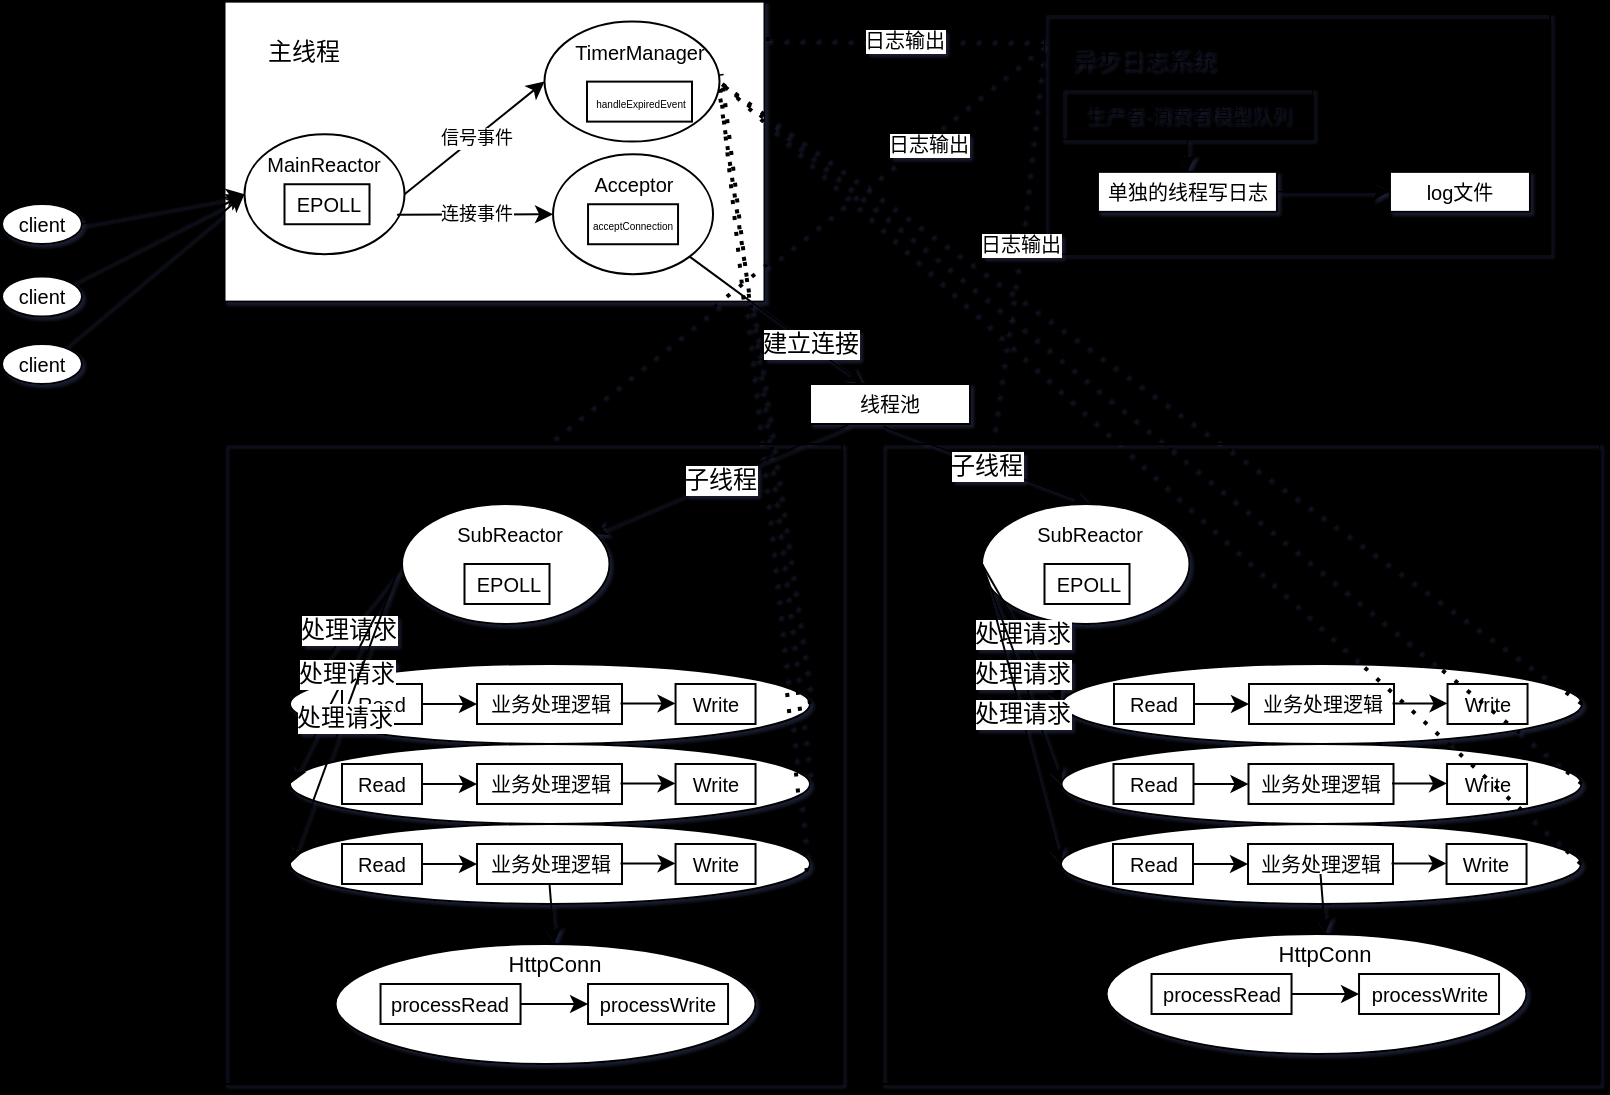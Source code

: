 <mxfile>
    <diagram id="pqvxhkpArTvSjxSy0hgP" name="第 1 页">
        <mxGraphModel dx="969" dy="561" grid="1" gridSize="10" guides="1" tooltips="1" connect="1" arrows="1" fold="1" page="1" pageScale="1" pageWidth="827" pageHeight="1169" background="#000000" math="0" shadow="1">
            <root>
                <mxCell id="0"/>
                <mxCell id="1" parent="0"/>
                <mxCell id="3" value="" style="rounded=0;whiteSpace=wrap;html=1;" parent="1" vertex="1">
                    <mxGeometry x="121.25" y="28.81" width="270" height="150" as="geometry"/>
                </mxCell>
                <mxCell id="4" value="主线程" style="text;strokeColor=none;align=center;fillColor=none;html=1;verticalAlign=middle;whiteSpace=wrap;rounded=0;" parent="1" vertex="1">
                    <mxGeometry x="131.25" y="38.81" width="60" height="30" as="geometry"/>
                </mxCell>
                <mxCell id="21" value="" style="ellipse;whiteSpace=wrap;html=1;rounded=0;" parent="1" vertex="1">
                    <mxGeometry x="131.25" y="95.12" width="80" height="60" as="geometry"/>
                </mxCell>
                <mxCell id="22" value="&lt;font style=&quot;font-size: 10px;&quot;&gt;MainReactor&lt;/font&gt;" style="text;strokeColor=none;align=center;fillColor=none;html=1;verticalAlign=middle;whiteSpace=wrap;rounded=0;fontSize=9;" parent="1" vertex="1">
                    <mxGeometry x="131.25" y="95.12" width="80" height="30" as="geometry"/>
                </mxCell>
                <mxCell id="23" value="" style="rounded=0;whiteSpace=wrap;html=1;fontSize=9;" parent="1" vertex="1">
                    <mxGeometry x="151.25" y="120.12" width="42.5" height="20" as="geometry"/>
                </mxCell>
                <mxCell id="24" value="&lt;font style=&quot;font-size: 10px;&quot;&gt;EPOLL&lt;/font&gt;" style="text;html=1;align=center;verticalAlign=middle;resizable=0;points=[];autosize=1;strokeColor=none;fillColor=none;fontSize=9;rounded=0;" parent="1" vertex="1">
                    <mxGeometry x="142.5" y="115.12" width="60" height="30" as="geometry"/>
                </mxCell>
                <mxCell id="25" value="" style="endArrow=classic;html=1;fontSize=9;exitX=0.954;exitY=0.67;exitDx=0;exitDy=0;exitPerimeter=0;rounded=0;" parent="1" source="21" target="27" edge="1">
                    <mxGeometry relative="1" as="geometry">
                        <mxPoint x="221.25" y="224.31" as="sourcePoint"/>
                        <mxPoint x="370.53" y="198.81" as="targetPoint"/>
                    </mxGeometry>
                </mxCell>
                <mxCell id="26" value="连接事件" style="edgeLabel;resizable=0;html=1;align=center;verticalAlign=middle;fontSize=9;rounded=0;" parent="25" connectable="0" vertex="1">
                    <mxGeometry relative="1" as="geometry"/>
                </mxCell>
                <mxCell id="27" value="" style="ellipse;whiteSpace=wrap;html=1;fontSize=9;rounded=0;" parent="1" vertex="1">
                    <mxGeometry x="285.52" y="105.12" width="80" height="60" as="geometry"/>
                </mxCell>
                <mxCell id="28" value="" style="ellipse;whiteSpace=wrap;html=1;fontSize=9;rounded=0;" parent="1" vertex="1">
                    <mxGeometry x="281.25" y="38.81" width="87.5" height="60" as="geometry"/>
                </mxCell>
                <mxCell id="29" value="" style="endArrow=classic;html=1;fontSize=9;exitX=1;exitY=0.5;exitDx=0;exitDy=0;entryX=0;entryY=0.5;entryDx=0;entryDy=0;rounded=0;" parent="1" source="21" target="28" edge="1">
                    <mxGeometry relative="1" as="geometry">
                        <mxPoint x="291.25" y="138.81" as="sourcePoint"/>
                        <mxPoint x="391.25" y="138.81" as="targetPoint"/>
                    </mxGeometry>
                </mxCell>
                <mxCell id="30" value="信号事件" style="edgeLabel;resizable=0;html=1;align=center;verticalAlign=middle;fontSize=9;rounded=0;" parent="29" connectable="0" vertex="1">
                    <mxGeometry relative="1" as="geometry"/>
                </mxCell>
                <mxCell id="31" value="&lt;font style=&quot;font-size: 10px;&quot;&gt;Acceptor&lt;/font&gt;" style="text;strokeColor=none;align=center;fillColor=none;html=1;verticalAlign=middle;whiteSpace=wrap;rounded=0;fontSize=9;" parent="1" vertex="1">
                    <mxGeometry x="285.52" y="105.12" width="80" height="30" as="geometry"/>
                </mxCell>
                <mxCell id="33" value="&lt;font style=&quot;font-size: 5px;&quot;&gt;acceptConnection&lt;/font&gt;" style="rounded=0;whiteSpace=wrap;html=1;fontSize=9;" parent="1" vertex="1">
                    <mxGeometry x="303.02" y="130.12" width="45" height="20" as="geometry"/>
                </mxCell>
                <mxCell id="34" value="&lt;font style=&quot;font-size: 10px;&quot;&gt;TimerManager&lt;/font&gt;" style="text;strokeColor=none;align=center;fillColor=none;html=1;verticalAlign=middle;whiteSpace=wrap;rounded=0;fontSize=9;" parent="1" vertex="1">
                    <mxGeometry x="288.75" y="38.81" width="80" height="30" as="geometry"/>
                </mxCell>
                <mxCell id="35" value="&lt;font style=&quot;font-size: 5px;&quot;&gt;handleExpiredEvent&lt;/font&gt;" style="rounded=0;whiteSpace=wrap;html=1;fontSize=9;" parent="1" vertex="1">
                    <mxGeometry x="302.5" y="68.81" width="52.5" height="20" as="geometry"/>
                </mxCell>
                <mxCell id="37" value="&lt;div style=&quot;&quot;&gt;&lt;span style=&quot;background-color: initial;&quot;&gt;&lt;font style=&quot;font-size: 10px;&quot;&gt;线程池&lt;/font&gt;&lt;/span&gt;&lt;/div&gt;" style="rounded=0;whiteSpace=wrap;html=1;fontSize=5;direction=south;align=center;verticalAlign=middle;" parent="1" vertex="1">
                    <mxGeometry x="414" y="220" width="80" height="20" as="geometry"/>
                </mxCell>
                <mxCell id="41" value="" style="endArrow=classic;html=1;fontSize=12;exitX=1;exitY=1;exitDx=0;exitDy=0;rounded=0;" parent="1" source="27" target="37" edge="1">
                    <mxGeometry relative="1" as="geometry">
                        <mxPoint x="394.27" y="236.31" as="sourcePoint"/>
                        <mxPoint x="494.27" y="236.31" as="targetPoint"/>
                    </mxGeometry>
                </mxCell>
                <mxCell id="42" value="建立连接" style="edgeLabel;resizable=0;html=1;align=center;verticalAlign=middle;fontSize=12;rounded=0;" parent="41" connectable="0" vertex="1">
                    <mxGeometry relative="1" as="geometry">
                        <mxPoint x="17" y="12" as="offset"/>
                    </mxGeometry>
                </mxCell>
                <mxCell id="45" value="" style="endArrow=classic;html=1;fontSize=12;exitX=1;exitY=0.75;exitDx=0;exitDy=0;entryX=1;entryY=0.5;entryDx=0;entryDy=0;rounded=0;" parent="1" source="37" target="50" edge="1">
                    <mxGeometry relative="1" as="geometry">
                        <mxPoint x="360" y="270" as="sourcePoint"/>
                        <mxPoint x="280" y="280" as="targetPoint"/>
                    </mxGeometry>
                </mxCell>
                <mxCell id="46" value="子线程" style="edgeLabel;resizable=0;html=1;align=center;verticalAlign=middle;fontSize=12;rounded=0;" parent="45" connectable="0" vertex="1">
                    <mxGeometry relative="1" as="geometry"/>
                </mxCell>
                <mxCell id="47" value="" style="endArrow=classic;html=1;fontSize=12;exitX=1.061;exitY=0.543;exitDx=0;exitDy=0;exitPerimeter=0;entryX=0.5;entryY=0;entryDx=0;entryDy=0;rounded=0;" parent="1" source="37" target="54" edge="1">
                    <mxGeometry relative="1" as="geometry">
                        <mxPoint x="470" y="250" as="sourcePoint"/>
                        <mxPoint x="560" y="280" as="targetPoint"/>
                    </mxGeometry>
                </mxCell>
                <mxCell id="48" value="子线程" style="edgeLabel;resizable=0;html=1;align=center;verticalAlign=middle;fontSize=12;rounded=0;" parent="47" connectable="0" vertex="1">
                    <mxGeometry relative="1" as="geometry"/>
                </mxCell>
                <mxCell id="49" value="" style="ellipse;whiteSpace=wrap;html=1;fontSize=12;rounded=0;" parent="1" vertex="1">
                    <mxGeometry x="210" y="280" width="103.75" height="60" as="geometry"/>
                </mxCell>
                <mxCell id="50" value="&lt;font style=&quot;font-size: 10px;&quot;&gt;SubReactor&lt;/font&gt;" style="text;strokeColor=none;align=center;fillColor=none;html=1;verticalAlign=middle;whiteSpace=wrap;rounded=0;fontSize=9;" parent="1" vertex="1">
                    <mxGeometry x="223.75" y="280" width="80" height="30" as="geometry"/>
                </mxCell>
                <mxCell id="51" value="" style="rounded=0;whiteSpace=wrap;html=1;fontSize=9;" parent="1" vertex="1">
                    <mxGeometry x="241.25" y="310" width="42.5" height="20" as="geometry"/>
                </mxCell>
                <mxCell id="52" value="&lt;font style=&quot;font-size: 10px;&quot;&gt;EPOLL&lt;/font&gt;" style="text;html=1;align=center;verticalAlign=middle;resizable=0;points=[];autosize=1;strokeColor=none;fillColor=none;fontSize=9;rounded=0;" parent="1" vertex="1">
                    <mxGeometry x="232.5" y="305" width="60" height="30" as="geometry"/>
                </mxCell>
                <mxCell id="53" value="" style="ellipse;whiteSpace=wrap;html=1;fontSize=12;rounded=0;" parent="1" vertex="1">
                    <mxGeometry x="500" y="280" width="103.75" height="60" as="geometry"/>
                </mxCell>
                <mxCell id="54" value="&lt;font style=&quot;font-size: 10px;&quot;&gt;SubReactor&lt;/font&gt;" style="text;strokeColor=none;align=center;fillColor=none;html=1;verticalAlign=middle;whiteSpace=wrap;rounded=0;fontSize=9;" parent="1" vertex="1">
                    <mxGeometry x="513.75" y="280" width="80" height="30" as="geometry"/>
                </mxCell>
                <mxCell id="55" value="" style="rounded=0;whiteSpace=wrap;html=1;fontSize=9;" parent="1" vertex="1">
                    <mxGeometry x="531.25" y="310" width="42.5" height="20" as="geometry"/>
                </mxCell>
                <mxCell id="56" value="&lt;font style=&quot;font-size: 10px;&quot;&gt;EPOLL&lt;/font&gt;" style="text;html=1;align=center;verticalAlign=middle;resizable=0;points=[];autosize=1;strokeColor=none;fillColor=none;fontSize=9;rounded=0;" parent="1" vertex="1">
                    <mxGeometry x="522.5" y="305" width="60" height="30" as="geometry"/>
                </mxCell>
                <mxCell id="58" value="处理请求" style="endArrow=classic;html=1;fontSize=12;exitX=0;exitY=0.5;exitDx=0;exitDy=0;entryX=0.01;entryY=0.406;entryDx=0;entryDy=0;entryPerimeter=0;rounded=0;" parent="1" source="49" target="60" edge="1">
                    <mxGeometry relative="1" as="geometry">
                        <mxPoint x="360" y="310" as="sourcePoint"/>
                        <mxPoint x="160" y="360" as="targetPoint"/>
                    </mxGeometry>
                </mxCell>
                <mxCell id="60" value="" style="ellipse;whiteSpace=wrap;html=1;fontSize=12;rounded=0;" parent="1" vertex="1">
                    <mxGeometry x="154" y="360" width="260" height="40" as="geometry"/>
                </mxCell>
                <mxCell id="61" value="&lt;font style=&quot;font-size: 10px;&quot;&gt;Read&lt;/font&gt;" style="rounded=0;whiteSpace=wrap;html=1;fontSize=12;" parent="1" vertex="1">
                    <mxGeometry x="180" y="370" width="40" height="20" as="geometry"/>
                </mxCell>
                <mxCell id="62" value="" style="endArrow=classic;html=1;fontSize=10;exitX=1;exitY=0.5;exitDx=0;exitDy=0;entryX=0;entryY=0.5;entryDx=0;entryDy=0;rounded=0;" parent="1" source="61" target="63" edge="1">
                    <mxGeometry width="50" height="50" relative="1" as="geometry">
                        <mxPoint x="380" y="340" as="sourcePoint"/>
                        <mxPoint x="430" y="290" as="targetPoint"/>
                    </mxGeometry>
                </mxCell>
                <mxCell id="63" value="&lt;font style=&quot;font-size: 10px;&quot;&gt;业务处理逻辑&lt;/font&gt;" style="rounded=0;whiteSpace=wrap;html=1;fontSize=12;" parent="1" vertex="1">
                    <mxGeometry x="247.5" y="370" width="72.5" height="20" as="geometry"/>
                </mxCell>
                <mxCell id="64" value="&lt;font style=&quot;font-size: 10px;&quot;&gt;Write&lt;/font&gt;" style="rounded=0;whiteSpace=wrap;html=1;fontSize=12;" parent="1" vertex="1">
                    <mxGeometry x="346.77" y="370" width="40" height="20" as="geometry"/>
                </mxCell>
                <mxCell id="65" value="" style="endArrow=classic;html=1;fontSize=10;exitX=1;exitY=0.5;exitDx=0;exitDy=0;entryX=0;entryY=0.5;entryDx=0;entryDy=0;rounded=0;" parent="1" edge="1">
                    <mxGeometry width="50" height="50" relative="1" as="geometry">
                        <mxPoint x="319.27" y="379.72" as="sourcePoint"/>
                        <mxPoint x="346.77" y="379.72" as="targetPoint"/>
                    </mxGeometry>
                </mxCell>
                <mxCell id="66" value="" style="ellipse;whiteSpace=wrap;html=1;fontSize=12;rounded=0;" parent="1" vertex="1">
                    <mxGeometry x="154" y="400" width="260" height="40" as="geometry"/>
                </mxCell>
                <mxCell id="67" value="&lt;font style=&quot;font-size: 10px;&quot;&gt;Read&lt;/font&gt;" style="rounded=0;whiteSpace=wrap;html=1;fontSize=12;" parent="1" vertex="1">
                    <mxGeometry x="180" y="410" width="40" height="20" as="geometry"/>
                </mxCell>
                <mxCell id="68" value="" style="endArrow=classic;html=1;fontSize=10;exitX=1;exitY=0.5;exitDx=0;exitDy=0;entryX=0;entryY=0.5;entryDx=0;entryDy=0;rounded=0;" parent="1" source="67" target="69" edge="1">
                    <mxGeometry width="50" height="50" relative="1" as="geometry">
                        <mxPoint x="380" y="380" as="sourcePoint"/>
                        <mxPoint x="430" y="330" as="targetPoint"/>
                    </mxGeometry>
                </mxCell>
                <mxCell id="69" value="&lt;font style=&quot;font-size: 10px;&quot;&gt;业务处理逻辑&lt;/font&gt;" style="rounded=0;whiteSpace=wrap;html=1;fontSize=12;" parent="1" vertex="1">
                    <mxGeometry x="247.5" y="410" width="72.5" height="20" as="geometry"/>
                </mxCell>
                <mxCell id="70" value="&lt;font style=&quot;font-size: 10px;&quot;&gt;Write&lt;/font&gt;" style="rounded=0;whiteSpace=wrap;html=1;fontSize=12;" parent="1" vertex="1">
                    <mxGeometry x="346.77" y="410" width="40" height="20" as="geometry"/>
                </mxCell>
                <mxCell id="71" value="" style="endArrow=classic;html=1;fontSize=10;exitX=1;exitY=0.5;exitDx=0;exitDy=0;entryX=0;entryY=0.5;entryDx=0;entryDy=0;rounded=0;" parent="1" edge="1">
                    <mxGeometry width="50" height="50" relative="1" as="geometry">
                        <mxPoint x="319.27" y="419.72" as="sourcePoint"/>
                        <mxPoint x="346.77" y="419.72" as="targetPoint"/>
                    </mxGeometry>
                </mxCell>
                <mxCell id="72" value="" style="ellipse;whiteSpace=wrap;html=1;fontSize=12;rounded=0;" parent="1" vertex="1">
                    <mxGeometry x="154" y="440" width="260" height="40" as="geometry"/>
                </mxCell>
                <mxCell id="73" value="&lt;font style=&quot;font-size: 10px;&quot;&gt;Read&lt;/font&gt;" style="rounded=0;whiteSpace=wrap;html=1;fontSize=12;" parent="1" vertex="1">
                    <mxGeometry x="180" y="450" width="40" height="20" as="geometry"/>
                </mxCell>
                <mxCell id="74" value="" style="endArrow=classic;html=1;fontSize=10;exitX=1;exitY=0.5;exitDx=0;exitDy=0;entryX=0;entryY=0.5;entryDx=0;entryDy=0;rounded=0;" parent="1" source="73" target="75" edge="1">
                    <mxGeometry width="50" height="50" relative="1" as="geometry">
                        <mxPoint x="380" y="420" as="sourcePoint"/>
                        <mxPoint x="430" y="370" as="targetPoint"/>
                    </mxGeometry>
                </mxCell>
                <mxCell id="75" value="&lt;font style=&quot;font-size: 10px;&quot;&gt;业务处理逻辑&lt;/font&gt;" style="rounded=0;whiteSpace=wrap;html=1;fontSize=12;" parent="1" vertex="1">
                    <mxGeometry x="247.5" y="450" width="72.5" height="20" as="geometry"/>
                </mxCell>
                <mxCell id="76" value="&lt;font style=&quot;font-size: 10px;&quot;&gt;Write&lt;/font&gt;" style="rounded=0;whiteSpace=wrap;html=1;fontSize=12;" parent="1" vertex="1">
                    <mxGeometry x="346.77" y="450" width="40" height="20" as="geometry"/>
                </mxCell>
                <mxCell id="77" value="" style="endArrow=classic;html=1;fontSize=10;exitX=1;exitY=0.5;exitDx=0;exitDy=0;entryX=0;entryY=0.5;entryDx=0;entryDy=0;rounded=0;" parent="1" edge="1">
                    <mxGeometry width="50" height="50" relative="1" as="geometry">
                        <mxPoint x="319.27" y="459.72" as="sourcePoint"/>
                        <mxPoint x="346.77" y="459.72" as="targetPoint"/>
                    </mxGeometry>
                </mxCell>
                <mxCell id="78" value="处理请求" style="endArrow=classic;html=1;fontSize=12;exitX=0;exitY=0.5;exitDx=0;exitDy=0;entryX=0;entryY=0.5;entryDx=0;entryDy=0;rounded=0;" parent="1" source="49" target="66" edge="1">
                    <mxGeometry relative="1" as="geometry">
                        <mxPoint x="220.0" y="320" as="sourcePoint"/>
                        <mxPoint x="166.6" y="386.24" as="targetPoint"/>
                    </mxGeometry>
                </mxCell>
                <mxCell id="79" value="处理请求" style="endArrow=classic;html=1;fontSize=12;exitX=-0.028;exitY=0.585;exitDx=0;exitDy=0;entryX=0;entryY=0.5;entryDx=0;entryDy=0;exitPerimeter=0;rounded=0;" parent="1" source="49" target="72" edge="1">
                    <mxGeometry relative="1" as="geometry">
                        <mxPoint x="230.0" y="330" as="sourcePoint"/>
                        <mxPoint x="164.0" y="430" as="targetPoint"/>
                    </mxGeometry>
                </mxCell>
                <mxCell id="80" value="" style="ellipse;whiteSpace=wrap;html=1;fontSize=12;rounded=0;" parent="1" vertex="1">
                    <mxGeometry x="540" y="360" width="260" height="40" as="geometry"/>
                </mxCell>
                <mxCell id="81" value="&lt;font style=&quot;font-size: 10px;&quot;&gt;Read&lt;/font&gt;" style="rounded=0;whiteSpace=wrap;html=1;fontSize=12;" parent="1" vertex="1">
                    <mxGeometry x="566" y="370" width="40" height="20" as="geometry"/>
                </mxCell>
                <mxCell id="82" value="" style="endArrow=classic;html=1;fontSize=10;exitX=1;exitY=0.5;exitDx=0;exitDy=0;entryX=0;entryY=0.5;entryDx=0;entryDy=0;rounded=0;" parent="1" source="81" target="83" edge="1">
                    <mxGeometry width="50" height="50" relative="1" as="geometry">
                        <mxPoint x="766" y="340" as="sourcePoint"/>
                        <mxPoint x="816" y="290" as="targetPoint"/>
                    </mxGeometry>
                </mxCell>
                <mxCell id="83" value="&lt;font style=&quot;font-size: 10px;&quot;&gt;业务处理逻辑&lt;/font&gt;" style="rounded=0;whiteSpace=wrap;html=1;fontSize=12;" parent="1" vertex="1">
                    <mxGeometry x="633.5" y="370" width="72.5" height="20" as="geometry"/>
                </mxCell>
                <mxCell id="84" value="&lt;font style=&quot;font-size: 10px;&quot;&gt;Write&lt;/font&gt;" style="rounded=0;whiteSpace=wrap;html=1;fontSize=12;" parent="1" vertex="1">
                    <mxGeometry x="732.77" y="370" width="40" height="20" as="geometry"/>
                </mxCell>
                <mxCell id="85" value="" style="endArrow=classic;html=1;fontSize=10;exitX=1;exitY=0.5;exitDx=0;exitDy=0;entryX=0;entryY=0.5;entryDx=0;entryDy=0;rounded=0;" parent="1" edge="1">
                    <mxGeometry width="50" height="50" relative="1" as="geometry">
                        <mxPoint x="705.27" y="379.72" as="sourcePoint"/>
                        <mxPoint x="732.77" y="379.72" as="targetPoint"/>
                    </mxGeometry>
                </mxCell>
                <mxCell id="86" value="" style="ellipse;whiteSpace=wrap;html=1;fontSize=12;rounded=0;" parent="1" vertex="1">
                    <mxGeometry x="539.75" y="400" width="260" height="40" as="geometry"/>
                </mxCell>
                <mxCell id="87" value="&lt;font style=&quot;font-size: 10px;&quot;&gt;Read&lt;/font&gt;" style="rounded=0;whiteSpace=wrap;html=1;fontSize=12;" parent="1" vertex="1">
                    <mxGeometry x="565.75" y="410" width="40" height="20" as="geometry"/>
                </mxCell>
                <mxCell id="88" value="" style="endArrow=classic;html=1;fontSize=10;exitX=1;exitY=0.5;exitDx=0;exitDy=0;entryX=0;entryY=0.5;entryDx=0;entryDy=0;rounded=0;" parent="1" source="87" target="89" edge="1">
                    <mxGeometry width="50" height="50" relative="1" as="geometry">
                        <mxPoint x="765.75" y="380" as="sourcePoint"/>
                        <mxPoint x="815.75" y="330" as="targetPoint"/>
                    </mxGeometry>
                </mxCell>
                <mxCell id="89" value="&lt;font style=&quot;font-size: 10px;&quot;&gt;业务处理逻辑&lt;/font&gt;" style="rounded=0;whiteSpace=wrap;html=1;fontSize=12;" parent="1" vertex="1">
                    <mxGeometry x="633.25" y="410" width="72.5" height="20" as="geometry"/>
                </mxCell>
                <mxCell id="90" value="&lt;font style=&quot;font-size: 10px;&quot;&gt;Write&lt;/font&gt;" style="rounded=0;whiteSpace=wrap;html=1;fontSize=12;" parent="1" vertex="1">
                    <mxGeometry x="732.52" y="410" width="40" height="20" as="geometry"/>
                </mxCell>
                <mxCell id="91" value="" style="endArrow=classic;html=1;fontSize=10;exitX=1;exitY=0.5;exitDx=0;exitDy=0;entryX=0;entryY=0.5;entryDx=0;entryDy=0;rounded=0;" parent="1" edge="1">
                    <mxGeometry width="50" height="50" relative="1" as="geometry">
                        <mxPoint x="705.02" y="419.72" as="sourcePoint"/>
                        <mxPoint x="732.52" y="419.72" as="targetPoint"/>
                    </mxGeometry>
                </mxCell>
                <mxCell id="92" value="" style="ellipse;whiteSpace=wrap;html=1;fontSize=12;rounded=0;" parent="1" vertex="1">
                    <mxGeometry x="539.5" y="440" width="260" height="40" as="geometry"/>
                </mxCell>
                <mxCell id="93" value="&lt;font style=&quot;font-size: 10px;&quot;&gt;Read&lt;/font&gt;" style="rounded=0;whiteSpace=wrap;html=1;fontSize=12;" parent="1" vertex="1">
                    <mxGeometry x="565.5" y="450" width="40" height="20" as="geometry"/>
                </mxCell>
                <mxCell id="94" value="" style="endArrow=classic;html=1;fontSize=10;exitX=1;exitY=0.5;exitDx=0;exitDy=0;entryX=0;entryY=0.5;entryDx=0;entryDy=0;rounded=0;" parent="1" source="93" target="95" edge="1">
                    <mxGeometry width="50" height="50" relative="1" as="geometry">
                        <mxPoint x="765.5" y="420" as="sourcePoint"/>
                        <mxPoint x="815.5" y="370" as="targetPoint"/>
                    </mxGeometry>
                </mxCell>
                <mxCell id="95" value="&lt;font style=&quot;font-size: 10px;&quot;&gt;业务处理逻辑&lt;/font&gt;" style="rounded=0;whiteSpace=wrap;html=1;fontSize=12;" parent="1" vertex="1">
                    <mxGeometry x="633" y="450" width="72.5" height="20" as="geometry"/>
                </mxCell>
                <mxCell id="96" value="&lt;font style=&quot;font-size: 10px;&quot;&gt;Write&lt;/font&gt;" style="rounded=0;whiteSpace=wrap;html=1;fontSize=12;" parent="1" vertex="1">
                    <mxGeometry x="732.27" y="450" width="40" height="20" as="geometry"/>
                </mxCell>
                <mxCell id="97" value="" style="endArrow=classic;html=1;fontSize=10;exitX=1;exitY=0.5;exitDx=0;exitDy=0;entryX=0;entryY=0.5;entryDx=0;entryDy=0;rounded=0;" parent="1" edge="1">
                    <mxGeometry width="50" height="50" relative="1" as="geometry">
                        <mxPoint x="704.77" y="459.72" as="sourcePoint"/>
                        <mxPoint x="732.27" y="459.72" as="targetPoint"/>
                    </mxGeometry>
                </mxCell>
                <mxCell id="98" value="处理请求" style="endArrow=classic;html=1;fontSize=12;entryX=0;entryY=0.5;entryDx=0;entryDy=0;rounded=0;" parent="1" target="80" edge="1">
                    <mxGeometry relative="1" as="geometry">
                        <mxPoint x="500" y="310" as="sourcePoint"/>
                        <mxPoint x="452.9" y="454.9" as="targetPoint"/>
                    </mxGeometry>
                </mxCell>
                <mxCell id="99" value="处理请求" style="endArrow=classic;html=1;fontSize=12;entryX=0;entryY=0.5;entryDx=0;entryDy=0;exitX=0;exitY=0.5;exitDx=0;exitDy=0;rounded=0;" parent="1" source="53" target="86" edge="1">
                    <mxGeometry relative="1" as="geometry">
                        <mxPoint x="510" y="320" as="sourcePoint"/>
                        <mxPoint x="550" y="390" as="targetPoint"/>
                    </mxGeometry>
                </mxCell>
                <mxCell id="100" value="处理请求" style="endArrow=classic;html=1;fontSize=12;entryX=0;entryY=0.5;entryDx=0;entryDy=0;rounded=0;" parent="1" target="92" edge="1">
                    <mxGeometry relative="1" as="geometry">
                        <mxPoint x="500" y="310" as="sourcePoint"/>
                        <mxPoint x="549.75" y="430" as="targetPoint"/>
                    </mxGeometry>
                </mxCell>
                <mxCell id="101" value="" style="endArrow=none;dashed=1;html=1;dashPattern=1 3;strokeWidth=2;fontSize=10;entryX=0.999;entryY=0.585;entryDx=0;entryDy=0;exitX=1;exitY=0.5;exitDx=0;exitDy=0;entryPerimeter=0;rounded=0;" parent="1" source="60" target="28" edge="1">
                    <mxGeometry width="50" height="50" relative="1" as="geometry">
                        <mxPoint x="430" y="340" as="sourcePoint"/>
                        <mxPoint x="480" y="290" as="targetPoint"/>
                    </mxGeometry>
                </mxCell>
                <mxCell id="102" value="" style="endArrow=none;dashed=1;html=1;dashPattern=1 3;strokeWidth=2;fontSize=10;entryX=1.013;entryY=0.874;entryDx=0;entryDy=0;exitX=0.996;exitY=0.378;exitDx=0;exitDy=0;exitPerimeter=0;entryPerimeter=0;rounded=0;" parent="1" source="66" target="34" edge="1">
                    <mxGeometry width="50" height="50" relative="1" as="geometry">
                        <mxPoint x="424.0" y="390" as="sourcePoint"/>
                        <mxPoint x="377.5" y="130" as="targetPoint"/>
                    </mxGeometry>
                </mxCell>
                <mxCell id="103" value="" style="endArrow=none;dashed=1;html=1;dashPattern=1 3;strokeWidth=2;fontSize=10;entryX=1;entryY=1;entryDx=0;entryDy=0;exitX=0.994;exitY=0.6;exitDx=0;exitDy=0;exitPerimeter=0;rounded=0;" parent="1" source="72" target="34" edge="1">
                    <mxGeometry width="50" height="50" relative="1" as="geometry">
                        <mxPoint x="422.96" y="425.12" as="sourcePoint"/>
                        <mxPoint x="365.784" y="151.213" as="targetPoint"/>
                    </mxGeometry>
                </mxCell>
                <mxCell id="104" value="" style="endArrow=none;dashed=1;html=1;dashPattern=1 3;strokeWidth=2;fontSize=10;exitX=1;exitY=0.5;exitDx=0;exitDy=0;rounded=0;" parent="1" source="80" edge="1">
                    <mxGeometry width="50" height="50" relative="1" as="geometry">
                        <mxPoint x="422.96" y="425.12" as="sourcePoint"/>
                        <mxPoint x="370" y="70" as="targetPoint"/>
                    </mxGeometry>
                </mxCell>
                <mxCell id="105" value="" style="endArrow=none;dashed=1;html=1;dashPattern=1 3;strokeWidth=2;fontSize=10;rounded=0;" parent="1" edge="1">
                    <mxGeometry width="50" height="50" relative="1" as="geometry">
                        <mxPoint x="800" y="420" as="sourcePoint"/>
                        <mxPoint x="370" y="70" as="targetPoint"/>
                    </mxGeometry>
                </mxCell>
                <mxCell id="106" value="" style="endArrow=none;dashed=1;html=1;dashPattern=1 3;strokeWidth=2;fontSize=10;exitX=1;exitY=0.5;exitDx=0;exitDy=0;rounded=0;" parent="1" source="92" edge="1">
                    <mxGeometry width="50" height="50" relative="1" as="geometry">
                        <mxPoint x="810" y="430" as="sourcePoint"/>
                        <mxPoint x="370" y="70" as="targetPoint"/>
                    </mxGeometry>
                </mxCell>
                <mxCell id="107" value="" style="ellipse;whiteSpace=wrap;html=1;fontSize=10;rounded=0;" parent="1" vertex="1">
                    <mxGeometry x="176.77" y="500" width="210" height="60" as="geometry"/>
                </mxCell>
                <mxCell id="108" value="&lt;font style=&quot;font-size: 11px;&quot;&gt;HttpConn&lt;/font&gt;" style="text;strokeColor=none;align=center;fillColor=none;html=1;verticalAlign=middle;whiteSpace=wrap;rounded=0;fontSize=9;" parent="1" vertex="1">
                    <mxGeometry x="251.77" y="500" width="68.75" height="20" as="geometry"/>
                </mxCell>
                <mxCell id="109" value="&lt;font style=&quot;font-size: 10px;&quot;&gt;processRead&lt;/font&gt;" style="rounded=0;whiteSpace=wrap;html=1;fontSize=12;" parent="1" vertex="1">
                    <mxGeometry x="199.27" y="520" width="70" height="20" as="geometry"/>
                </mxCell>
                <mxCell id="112" value="&lt;font style=&quot;font-size: 10px;&quot;&gt;processWrite&lt;/font&gt;" style="rounded=0;whiteSpace=wrap;html=1;fontSize=12;" parent="1" vertex="1">
                    <mxGeometry x="303.02" y="520" width="70" height="20" as="geometry"/>
                </mxCell>
                <mxCell id="113" value="" style="endArrow=classic;html=1;fontSize=10;exitX=1;exitY=0.5;exitDx=0;exitDy=0;entryX=0;entryY=0.5;entryDx=0;entryDy=0;rounded=0;" parent="1" source="109" target="112" edge="1">
                    <mxGeometry width="50" height="50" relative="1" as="geometry">
                        <mxPoint x="342.29" y="529.72" as="sourcePoint"/>
                        <mxPoint x="283.02" y="530" as="targetPoint"/>
                    </mxGeometry>
                </mxCell>
                <mxCell id="114" value="" style="endArrow=classic;html=1;fontSize=11;exitX=0.5;exitY=1;exitDx=0;exitDy=0;entryX=0.5;entryY=0;entryDx=0;entryDy=0;rounded=0;" parent="1" source="75" target="108" edge="1">
                    <mxGeometry width="50" height="50" relative="1" as="geometry">
                        <mxPoint x="340" y="450" as="sourcePoint"/>
                        <mxPoint x="390" y="400" as="targetPoint"/>
                    </mxGeometry>
                </mxCell>
                <mxCell id="122" value="" style="ellipse;whiteSpace=wrap;html=1;fontSize=10;rounded=0;" parent="1" vertex="1">
                    <mxGeometry x="562.27" y="495" width="210" height="60" as="geometry"/>
                </mxCell>
                <mxCell id="123" value="&lt;font style=&quot;font-size: 11px;&quot;&gt;HttpConn&lt;/font&gt;" style="text;strokeColor=none;align=center;fillColor=none;html=1;verticalAlign=middle;whiteSpace=wrap;rounded=0;fontSize=9;" parent="1" vertex="1">
                    <mxGeometry x="637.27" y="495" width="68.75" height="20" as="geometry"/>
                </mxCell>
                <mxCell id="124" value="&lt;font style=&quot;font-size: 10px;&quot;&gt;processRead&lt;/font&gt;" style="rounded=0;whiteSpace=wrap;html=1;fontSize=12;" parent="1" vertex="1">
                    <mxGeometry x="584.77" y="515" width="70" height="20" as="geometry"/>
                </mxCell>
                <mxCell id="125" value="&lt;font style=&quot;font-size: 10px;&quot;&gt;processWrite&lt;/font&gt;" style="rounded=0;whiteSpace=wrap;html=1;fontSize=12;" parent="1" vertex="1">
                    <mxGeometry x="688.52" y="515" width="70" height="20" as="geometry"/>
                </mxCell>
                <mxCell id="126" value="" style="endArrow=classic;html=1;fontSize=10;exitX=1;exitY=0.5;exitDx=0;exitDy=0;entryX=0;entryY=0.5;entryDx=0;entryDy=0;rounded=0;" parent="1" source="124" target="125" edge="1">
                    <mxGeometry width="50" height="50" relative="1" as="geometry">
                        <mxPoint x="727.79" y="524.72" as="sourcePoint"/>
                        <mxPoint x="668.52" y="525" as="targetPoint"/>
                    </mxGeometry>
                </mxCell>
                <mxCell id="127" value="" style="endArrow=classic;html=1;fontSize=11;exitX=0.5;exitY=1;exitDx=0;exitDy=0;entryX=0.5;entryY=0;entryDx=0;entryDy=0;rounded=0;" parent="1" target="123" edge="1">
                    <mxGeometry width="50" height="50" relative="1" as="geometry">
                        <mxPoint x="669.25" y="465" as="sourcePoint"/>
                        <mxPoint x="775.5" y="395" as="targetPoint"/>
                    </mxGeometry>
                </mxCell>
                <mxCell id="128" value="&lt;font style=&quot;font-size: 10px;&quot;&gt;client&lt;/font&gt;" style="ellipse;whiteSpace=wrap;html=1;fontSize=11;rounded=0;" parent="1" vertex="1">
                    <mxGeometry x="10" y="130" width="40" height="20" as="geometry"/>
                </mxCell>
                <mxCell id="134" value="" style="edgeStyle=none;html=1;fontSize=11;entryX=0;entryY=1;entryDx=0;entryDy=0;rounded=0;" parent="1" source="129" target="22" edge="1">
                    <mxGeometry relative="1" as="geometry">
                        <mxPoint x="130" y="140" as="targetPoint"/>
                    </mxGeometry>
                </mxCell>
                <mxCell id="129" value="&lt;font style=&quot;font-size: 10px;&quot;&gt;client&lt;/font&gt;" style="ellipse;whiteSpace=wrap;html=1;fontSize=11;rounded=0;" parent="1" vertex="1">
                    <mxGeometry x="10" y="200" width="40" height="20" as="geometry"/>
                </mxCell>
                <mxCell id="133" value="" style="edgeStyle=none;html=1;fontSize=11;entryX=0;entryY=1;entryDx=0;entryDy=0;rounded=0;" parent="1" source="130" target="22" edge="1">
                    <mxGeometry relative="1" as="geometry">
                        <mxPoint x="130" y="140" as="targetPoint"/>
                    </mxGeometry>
                </mxCell>
                <mxCell id="130" value="&lt;font style=&quot;font-size: 10px;&quot;&gt;client&lt;/font&gt;" style="ellipse;whiteSpace=wrap;html=1;fontSize=11;rounded=0;" parent="1" vertex="1">
                    <mxGeometry x="10" y="166.31" width="40" height="20" as="geometry"/>
                </mxCell>
                <mxCell id="131" value="" style="endArrow=classic;html=1;fontSize=11;exitX=1;exitY=0.5;exitDx=0;exitDy=0;entryX=0;entryY=0.5;entryDx=0;entryDy=0;rounded=0;" parent="1" source="128" target="21" edge="1">
                    <mxGeometry width="50" height="50" relative="1" as="geometry">
                        <mxPoint x="300" y="370" as="sourcePoint"/>
                        <mxPoint x="350" y="320" as="targetPoint"/>
                    </mxGeometry>
                </mxCell>
                <mxCell id="141" value="" style="rounded=0;whiteSpace=wrap;html=1;fontSize=11;fillColor=none;" parent="1" vertex="1">
                    <mxGeometry x="531.25" y="35.12" width="252.73" height="120" as="geometry"/>
                </mxCell>
                <mxCell id="142" value="&lt;font style=&quot;font-size: 12px;&quot;&gt;异步日志系统&lt;/font&gt;" style="text;strokeColor=none;align=center;fillColor=none;html=1;verticalAlign=middle;whiteSpace=wrap;rounded=0;" parent="1" vertex="1">
                    <mxGeometry x="533.98" y="42.62" width="92.5" height="30" as="geometry"/>
                </mxCell>
                <mxCell id="143" value="&lt;font style=&quot;font-size: 10px;&quot;&gt;生产者-消费者模型队列&lt;/font&gt;" style="rounded=0;whiteSpace=wrap;html=1;fontSize=11;fillColor=none;" parent="1" vertex="1">
                    <mxGeometry x="540.1" y="72.62" width="125.25" height="25" as="geometry"/>
                </mxCell>
                <mxCell id="144" value="" style="rounded=0;whiteSpace=wrap;html=1;fontSize=12;fillColor=none;" parent="1" vertex="1">
                    <mxGeometry x="121.25" y="250" width="308.75" height="320" as="geometry"/>
                </mxCell>
                <mxCell id="145" value="" style="rounded=0;whiteSpace=wrap;html=1;fontSize=12;fillColor=none;" parent="1" vertex="1">
                    <mxGeometry x="450" y="250" width="358.75" height="320" as="geometry"/>
                </mxCell>
                <mxCell id="148" value="&lt;font style=&quot;font-size: 10px;&quot;&gt;log文件&lt;/font&gt;" style="rounded=0;whiteSpace=wrap;html=1;fontSize=12;" parent="1" vertex="1">
                    <mxGeometry x="703.98" y="113.93" width="70" height="20" as="geometry"/>
                </mxCell>
                <mxCell id="149" value="" style="endArrow=classic;html=1;fontSize=10;entryX=0;entryY=0.5;entryDx=0;entryDy=0;exitX=1;exitY=0.5;exitDx=0;exitDy=0;rounded=0;" parent="1" source="153" target="148" edge="1">
                    <mxGeometry width="50" height="50" relative="1" as="geometry">
                        <mxPoint x="663.98" y="124.12" as="sourcePoint"/>
                        <mxPoint x="671.48" y="95.12" as="targetPoint"/>
                    </mxGeometry>
                </mxCell>
                <mxCell id="150" value="日志输出" style="endArrow=none;dashed=1;html=1;dashPattern=1 3;strokeWidth=2;fontSize=10;entryX=1.001;entryY=0.125;entryDx=0;entryDy=0;entryPerimeter=0;rounded=0;" parent="1" target="3" edge="1">
                    <mxGeometry width="50" height="50" relative="1" as="geometry">
                        <mxPoint x="530" y="48" as="sourcePoint"/>
                        <mxPoint x="380" y="130" as="targetPoint"/>
                    </mxGeometry>
                </mxCell>
                <mxCell id="151" value="日志输出" style="endArrow=none;dashed=1;html=1;dashPattern=1 3;strokeWidth=2;fontSize=10;rounded=0;entryX=0.524;entryY=-0.006;entryDx=0;entryDy=0;entryPerimeter=0;" parent="1" target="144" edge="1">
                    <mxGeometry x="-0.521" y="3" width="50" height="50" relative="1" as="geometry">
                        <mxPoint x="530" y="50" as="sourcePoint"/>
                        <mxPoint x="400.27" y="108.75" as="targetPoint"/>
                        <mxPoint as="offset"/>
                    </mxGeometry>
                </mxCell>
                <mxCell id="152" value="日志输出" style="endArrow=none;dashed=1;html=1;dashPattern=1 3;strokeWidth=2;fontSize=10;entryX=0.151;entryY=-0.003;entryDx=0;entryDy=0;entryPerimeter=0;rounded=0;" parent="1" target="145" edge="1">
                    <mxGeometry width="50" height="50" relative="1" as="geometry">
                        <mxPoint x="530" y="50" as="sourcePoint"/>
                        <mxPoint x="510" y="240" as="targetPoint"/>
                        <Array as="points">
                            <mxPoint x="520" y="140"/>
                        </Array>
                    </mxGeometry>
                </mxCell>
                <mxCell id="153" value="&lt;font style=&quot;font-size: 10px;&quot;&gt;单独的线程写日志&lt;/font&gt;" style="rounded=0;whiteSpace=wrap;html=1;fontSize=12;" parent="1" vertex="1">
                    <mxGeometry x="557.98" y="113.93" width="89.5" height="20" as="geometry"/>
                </mxCell>
                <mxCell id="155" value="" style="endArrow=classic;html=1;fontSize=12;exitX=0.5;exitY=1;exitDx=0;exitDy=0;rounded=0;" parent="1" source="143" target="153" edge="1">
                    <mxGeometry width="50" height="50" relative="1" as="geometry">
                        <mxPoint x="403.98" y="275.12" as="sourcePoint"/>
                        <mxPoint x="453.98" y="225.12" as="targetPoint"/>
                    </mxGeometry>
                </mxCell>
            </root>
        </mxGraphModel>
    </diagram>
    <diagram id="OJuUvovbQQUr5n3BsU6k" name="第 2 页">
        <mxGraphModel dx="1066" dy="617" grid="1" gridSize="10" guides="1" tooltips="1" connect="1" arrows="1" fold="1" page="1" pageScale="1" pageWidth="827" pageHeight="1169" math="0" shadow="0">
            <root>
                <mxCell id="0"/>
                <mxCell id="1" parent="0"/>
            </root>
        </mxGraphModel>
    </diagram>
</mxfile>